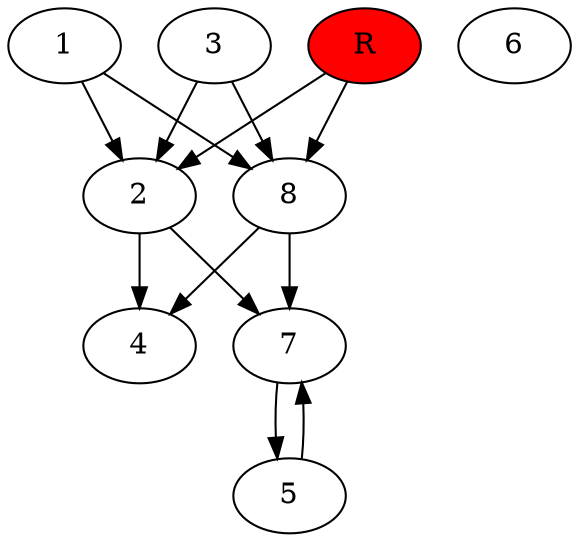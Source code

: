 digraph prb21952 {
	1
	2
	3
	4
	5
	6
	7
	8
	R [fillcolor="#ff0000" style=filled]
	1 -> 2
	1 -> 8
	2 -> 4
	2 -> 7
	3 -> 2
	3 -> 8
	5 -> 7
	7 -> 5
	8 -> 4
	8 -> 7
	R -> 2
	R -> 8
}
